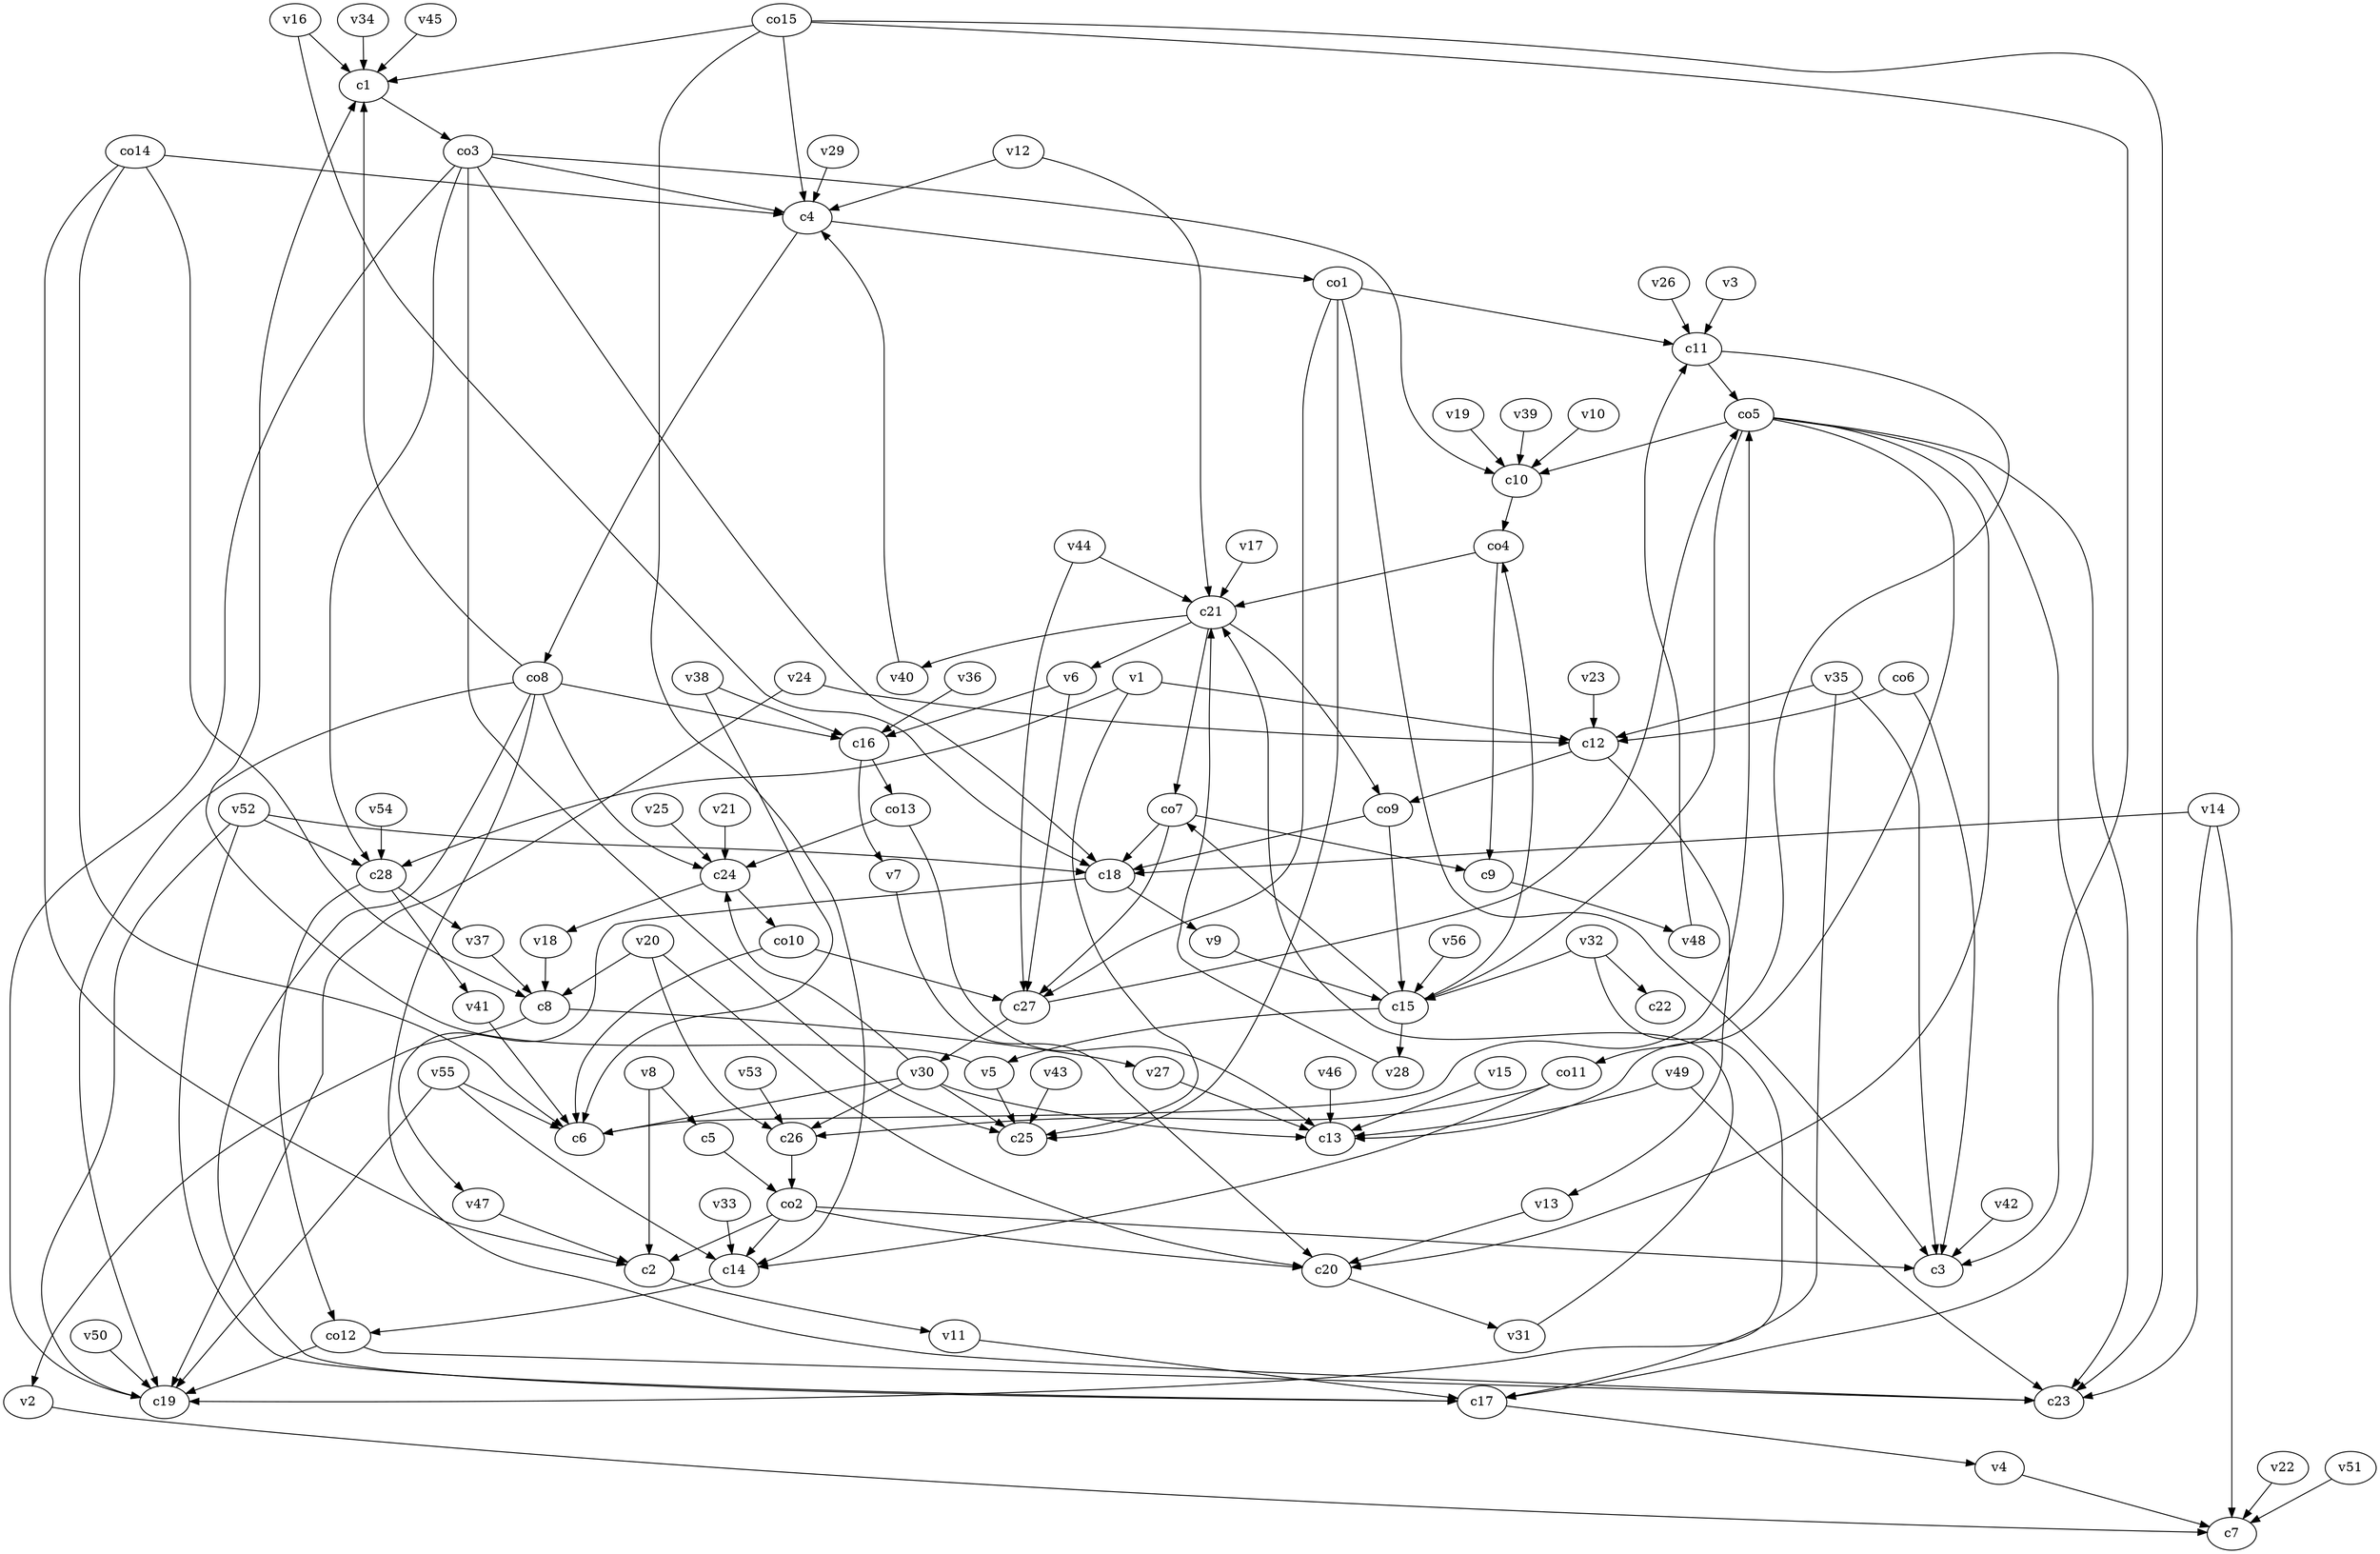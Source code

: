 strict digraph  {
c1;
c2;
c3;
c4;
c5;
c6;
c7;
c8;
c9;
c10;
c11;
c12;
c13;
c14;
c15;
c16;
c17;
c18;
c19;
c20;
c21;
c22;
c23;
c24;
c25;
c26;
c27;
c28;
v1;
v2;
v3;
v4;
v5;
v6;
v7;
v8;
v9;
v10;
v11;
v12;
v13;
v14;
v15;
v16;
v17;
v18;
v19;
v20;
v21;
v22;
v23;
v24;
v25;
v26;
v27;
v28;
v29;
v30;
v31;
v32;
v33;
v34;
v35;
v36;
v37;
v38;
v39;
v40;
v41;
v42;
v43;
v44;
v45;
v46;
v47;
v48;
v49;
v50;
v51;
v52;
v53;
v54;
v55;
v56;
co1;
co2;
co3;
co4;
co5;
co6;
co7;
co8;
co9;
co10;
co11;
co12;
co13;
co14;
co15;
c1 -> co3  [weight=1];
c2 -> v11  [weight=1];
c4 -> co1  [weight=1];
c4 -> co8  [weight=1];
c5 -> co2  [weight=1];
c6 -> co5  [weight=1];
c8 -> v27  [weight=1];
c8 -> v2  [weight=1];
c9 -> v48  [weight=1];
c10 -> co4  [weight=1];
c11 -> co11  [weight=1];
c11 -> co5  [weight=1];
c12 -> v13  [weight=1];
c12 -> co9  [weight=1];
c14 -> co12  [weight=1];
c15 -> v28  [weight=1];
c15 -> co4  [weight=1];
c15 -> v5  [weight=1];
c15 -> co7  [weight=1];
c16 -> v7  [weight=1];
c16 -> co13  [weight=1];
c17 -> v4  [weight=1];
c18 -> v9  [weight=1];
c18 -> v47  [weight=1];
c20 -> v31  [weight=1];
c21 -> v6  [weight=1];
c21 -> co7  [weight=1];
c21 -> v40  [weight=1];
c21 -> co9  [weight=1];
c24 -> v18  [weight=1];
c24 -> co10  [weight=1];
c26 -> co2  [weight=1];
c27 -> v30  [weight=1];
c27 -> co5  [weight=1];
c28 -> v41  [weight=1];
c28 -> v37  [weight=1];
c28 -> co12  [weight=1];
v1 -> c28  [weight=1];
v1 -> c25  [weight=1];
v1 -> c12  [weight=1];
v2 -> c7  [weight=1];
v3 -> c11  [weight=1];
v4 -> c7  [weight=1];
v5 -> c25  [weight=1];
v5 -> c1  [weight=1];
v6 -> c27  [weight=1];
v6 -> c16  [weight=1];
v7 -> c20  [weight=1];
v8 -> c5  [weight=1];
v8 -> c2  [weight=1];
v9 -> c15  [weight=1];
v10 -> c10  [weight=1];
v11 -> c17  [weight=1];
v12 -> c4  [weight=1];
v12 -> c21  [weight=1];
v13 -> c20  [weight=1];
v14 -> c7  [weight=1];
v14 -> c18  [weight=1];
v14 -> c23  [weight=1];
v15 -> c13  [weight=1];
v16 -> c1  [weight=1];
v16 -> c18  [weight=1];
v17 -> c21  [weight=1];
v18 -> c8  [weight=1];
v19 -> c10  [weight=1];
v20 -> c20  [weight=1];
v20 -> c8  [weight=1];
v20 -> c26  [weight=1];
v21 -> c24  [weight=1];
v22 -> c7  [weight=1];
v23 -> c12  [weight=1];
v24 -> c19  [weight=1];
v24 -> c12  [weight=1];
v25 -> c24  [weight=1];
v26 -> c11  [weight=1];
v27 -> c13  [weight=1];
v28 -> c21  [weight=1];
v29 -> c4  [weight=1];
v30 -> c6  [weight=1];
v30 -> c24  [weight=1];
v30 -> c13  [weight=1];
v30 -> c26  [weight=1];
v30 -> c25  [weight=1];
v31 -> c21  [weight=1];
v32 -> c22  [weight=1];
v32 -> c15  [weight=1];
v32 -> c19  [weight=1];
v33 -> c14  [weight=1];
v34 -> c1  [weight=1];
v35 -> c3  [weight=1];
v35 -> c17  [weight=1];
v35 -> c12  [weight=1];
v36 -> c16  [weight=1];
v37 -> c8  [weight=1];
v38 -> c6  [weight=1];
v38 -> c16  [weight=1];
v39 -> c10  [weight=1];
v40 -> c4  [weight=1];
v41 -> c6  [weight=1];
v42 -> c3  [weight=1];
v43 -> c25  [weight=1];
v44 -> c27  [weight=1];
v44 -> c21  [weight=1];
v45 -> c1  [weight=1];
v46 -> c13  [weight=1];
v47 -> c2  [weight=1];
v48 -> c11  [weight=1];
v49 -> c23  [weight=1];
v49 -> c13  [weight=1];
v50 -> c19  [weight=1];
v51 -> c7  [weight=1];
v52 -> c18  [weight=1];
v52 -> c17  [weight=1];
v52 -> c28  [weight=1];
v52 -> c19  [weight=1];
v53 -> c26  [weight=1];
v54 -> c28  [weight=1];
v55 -> c14  [weight=1];
v55 -> c19  [weight=1];
v55 -> c6  [weight=1];
v56 -> c15  [weight=1];
co1 -> c11  [weight=1];
co1 -> c27  [weight=1];
co1 -> c25  [weight=1];
co1 -> c3  [weight=1];
co2 -> c14  [weight=1];
co2 -> c2  [weight=1];
co2 -> c3  [weight=1];
co2 -> c20  [weight=1];
co3 -> c4  [weight=1];
co3 -> c10  [weight=1];
co3 -> c18  [weight=1];
co3 -> c19  [weight=1];
co3 -> c25  [weight=1];
co3 -> c28  [weight=1];
co4 -> c21  [weight=1];
co4 -> c9  [weight=1];
co5 -> c23  [weight=1];
co5 -> c17  [weight=1];
co5 -> c15  [weight=1];
co5 -> c13  [weight=1];
co5 -> c10  [weight=1];
co5 -> c20  [weight=1];
co6 -> c12  [weight=1];
co6 -> c3  [weight=1];
co7 -> c18  [weight=1];
co7 -> c27  [weight=1];
co7 -> c9  [weight=1];
co8 -> c19  [weight=1];
co8 -> c1  [weight=1];
co8 -> c23  [weight=1];
co8 -> c16  [weight=1];
co8 -> c17  [weight=1];
co8 -> c24  [weight=1];
co9 -> c18  [weight=1];
co9 -> c15  [weight=1];
co10 -> c27  [weight=1];
co10 -> c6  [weight=1];
co11 -> c26  [weight=1];
co11 -> c14  [weight=1];
co12 -> c19  [weight=1];
co12 -> c23  [weight=1];
co13 -> c13  [weight=1];
co13 -> c24  [weight=1];
co14 -> c2  [weight=1];
co14 -> c8  [weight=1];
co14 -> c4  [weight=1];
co14 -> c6  [weight=1];
co15 -> c3  [weight=1];
co15 -> c4  [weight=1];
co15 -> c23  [weight=1];
co15 -> c14  [weight=1];
co15 -> c1  [weight=1];
}
